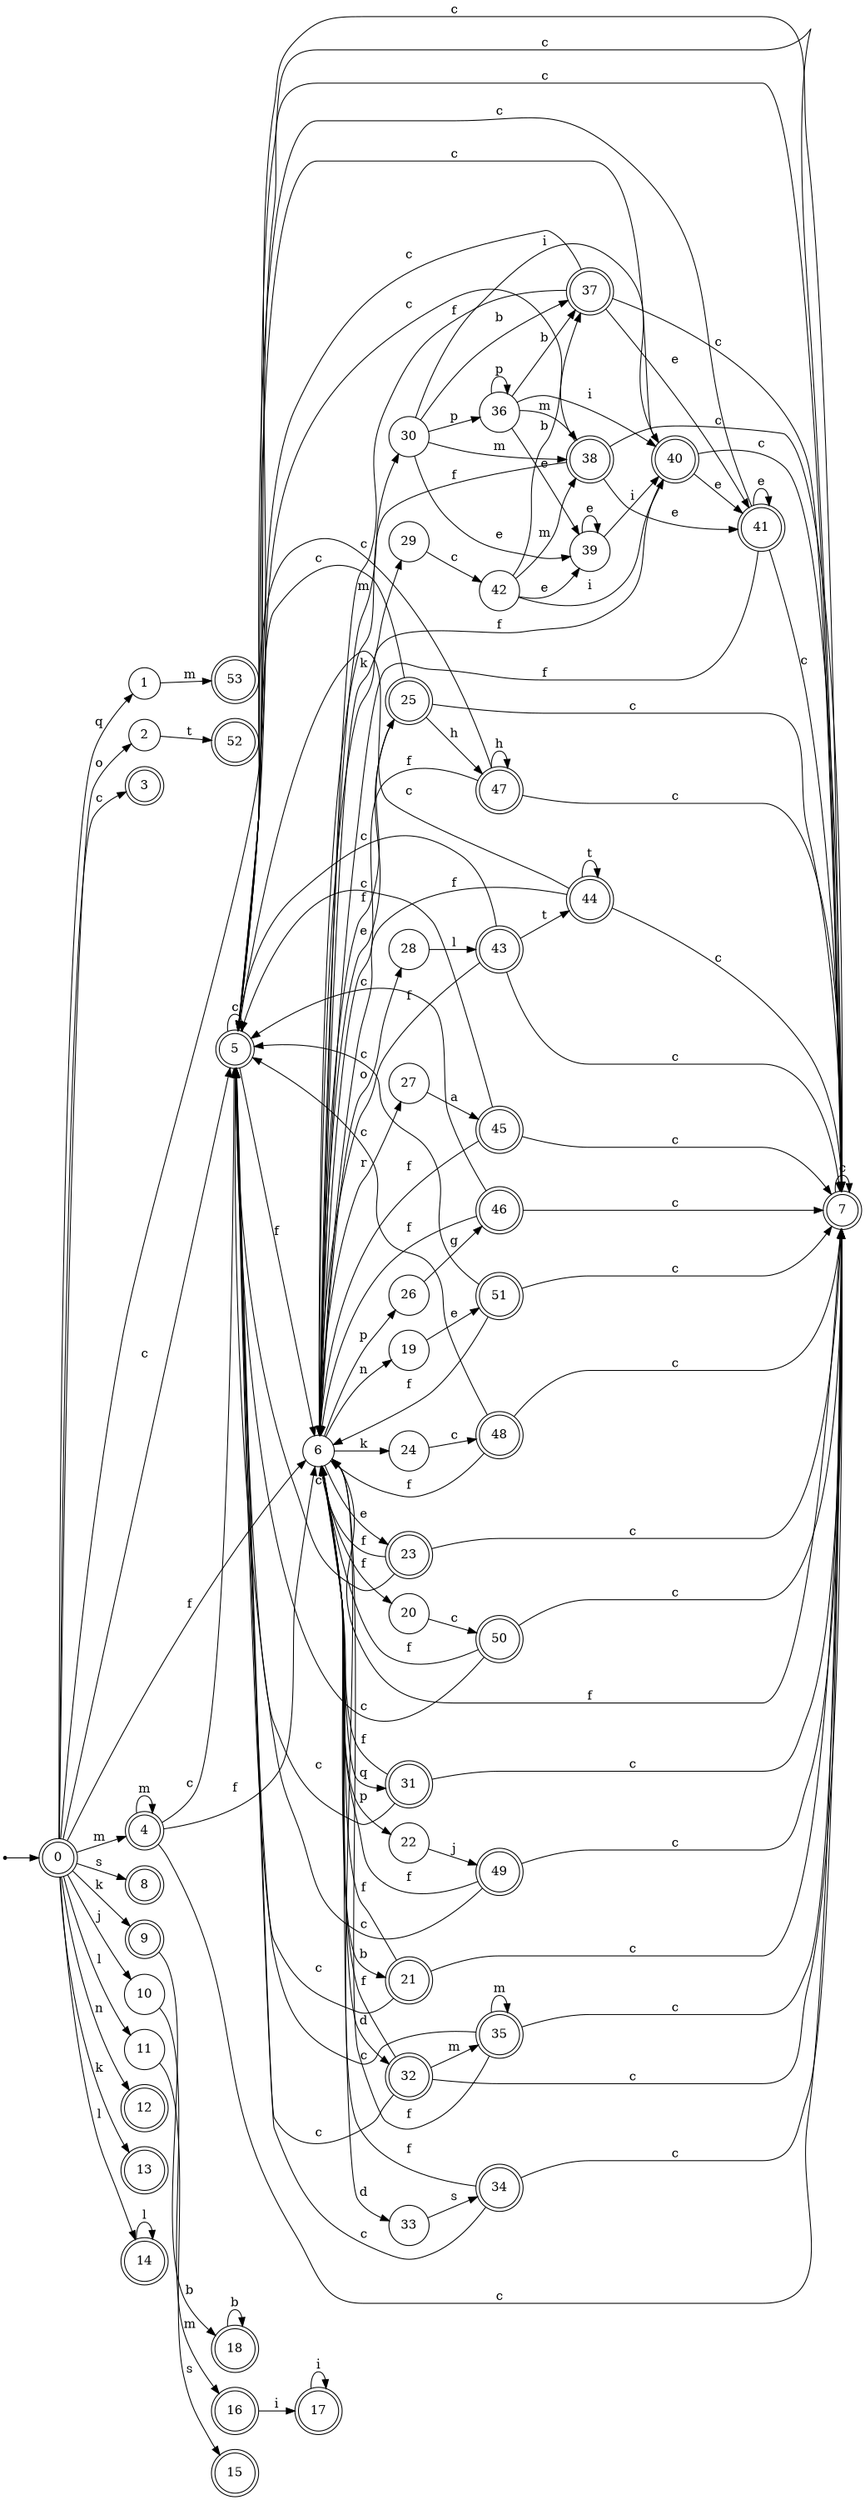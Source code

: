 digraph finite_state_machine {
rankdir=LR;
size="20,20";
node [shape = point]; "dummy0"
node [shape = doublecircle]; "0";"dummy0" -> "0";
node [shape = circle]; "1";
node [shape = circle]; "2";
node [shape = doublecircle]; "3";node [shape = doublecircle]; "4";node [shape = doublecircle]; "5";node [shape = circle]; "6";
node [shape = doublecircle]; "7";node [shape = doublecircle]; "8";node [shape = doublecircle]; "9";node [shape = circle]; "10";
node [shape = circle]; "11";
node [shape = doublecircle]; "12";node [shape = doublecircle]; "13";node [shape = doublecircle]; "14";node [shape = doublecircle]; "15";node [shape = doublecircle]; "16";node [shape = doublecircle]; "17";node [shape = doublecircle]; "18";node [shape = circle]; "19";
node [shape = circle]; "20";
node [shape = doublecircle]; "21";node [shape = circle]; "22";
node [shape = doublecircle]; "23";node [shape = circle]; "24";
node [shape = doublecircle]; "25";node [shape = circle]; "26";
node [shape = circle]; "27";
node [shape = circle]; "28";
node [shape = circle]; "29";
node [shape = circle]; "30";
node [shape = doublecircle]; "31";node [shape = doublecircle]; "32";node [shape = circle]; "33";
node [shape = doublecircle]; "34";node [shape = doublecircle]; "35";node [shape = circle]; "36";
node [shape = doublecircle]; "37";node [shape = doublecircle]; "38";node [shape = circle]; "39";
node [shape = doublecircle]; "40";node [shape = doublecircle]; "41";node [shape = circle]; "42";
node [shape = doublecircle]; "43";node [shape = doublecircle]; "44";node [shape = doublecircle]; "45";node [shape = doublecircle]; "46";node [shape = doublecircle]; "47";node [shape = doublecircle]; "48";node [shape = doublecircle]; "49";node [shape = doublecircle]; "50";node [shape = doublecircle]; "51";node [shape = doublecircle]; "52";node [shape = doublecircle]; "53";"0" -> "1" [label = "q"];
 "0" -> "2" [label = "o"];
 "0" -> "3" [label = "c"];
 "0" -> "5" [label = "c"];
 "0" -> "7" [label = "c"];
 "0" -> "4" [label = "m"];
 "0" -> "6" [label = "f"];
 "0" -> "8" [label = "s"];
 "0" -> "9" [label = "k"];
 "0" -> "13" [label = "k"];
 "0" -> "10" [label = "j"];
 "0" -> "11" [label = "l"];
 "0" -> "14" [label = "l"];
 "0" -> "12" [label = "n"];
 "14" -> "14" [label = "l"];
 "11" -> "15" [label = "s"];
 "10" -> "16" [label = "m"];
 "16" -> "17" [label = "i"];
 "17" -> "17" [label = "i"];
 "9" -> "18" [label = "b"];
 "18" -> "18" [label = "b"];
 "7" -> "5" [label = "c"];
 "7" -> "7" [label = "c"];
 "7" -> "6" [label = "f"];
 "6" -> "19" [label = "n"];
 "6" -> "20" [label = "f"];
 "6" -> "21" [label = "b"];
 "6" -> "26" [label = "p"];
 "6" -> "22" [label = "p"];
 "6" -> "25" [label = "e"];
 "6" -> "23" [label = "e"];
 "6" -> "24" [label = "k"];
 "6" -> "29" [label = "k"];
 "6" -> "27" [label = "r"];
 "6" -> "28" [label = "o"];
 "6" -> "30" [label = "m"];
 "6" -> "31" [label = "q"];
 "6" -> "32" [label = "d"];
 "6" -> "33" [label = "d"];
 "33" -> "34" [label = "s"];
 "34" -> "6" [label = "f"];
 "34" -> "5" [label = "c"];
 "34" -> "7" [label = "c"];
 "32" -> "35" [label = "m"];
 "32" -> "6" [label = "f"];
 "32" -> "5" [label = "c"];
 "32" -> "7" [label = "c"];
 "35" -> "35" [label = "m"];
 "35" -> "6" [label = "f"];
 "35" -> "5" [label = "c"];
 "35" -> "7" [label = "c"];
 "31" -> "6" [label = "f"];
 "31" -> "5" [label = "c"];
 "31" -> "7" [label = "c"];
 "30" -> "36" [label = "p"];
 "30" -> "37" [label = "b"];
 "30" -> "38" [label = "m"];
 "30" -> "39" [label = "e"];
 "30" -> "40" [label = "i"];
 "40" -> "41" [label = "e"];
 "40" -> "6" [label = "f"];
 "40" -> "5" [label = "c"];
 "40" -> "7" [label = "c"];
 "41" -> "41" [label = "e"];
 "41" -> "6" [label = "f"];
 "41" -> "5" [label = "c"];
 "41" -> "7" [label = "c"];
 "39" -> "39" [label = "e"];
 "39" -> "40" [label = "i"];
 "38" -> "41" [label = "e"];
 "38" -> "6" [label = "f"];
 "38" -> "5" [label = "c"];
 "38" -> "7" [label = "c"];
 "37" -> "41" [label = "e"];
 "37" -> "6" [label = "f"];
 "37" -> "5" [label = "c"];
 "37" -> "7" [label = "c"];
 "36" -> "36" [label = "p"];
 "36" -> "37" [label = "b"];
 "36" -> "38" [label = "m"];
 "36" -> "39" [label = "e"];
 "36" -> "40" [label = "i"];
 "29" -> "42" [label = "c"];
 "42" -> "37" [label = "b"];
 "42" -> "38" [label = "m"];
 "42" -> "39" [label = "e"];
 "42" -> "40" [label = "i"];
 "28" -> "43" [label = "l"];
 "43" -> "44" [label = "t"];
 "43" -> "6" [label = "f"];
 "43" -> "5" [label = "c"];
 "43" -> "7" [label = "c"];
 "44" -> "44" [label = "t"];
 "44" -> "6" [label = "f"];
 "44" -> "5" [label = "c"];
 "44" -> "7" [label = "c"];
 "27" -> "45" [label = "a"];
 "45" -> "6" [label = "f"];
 "45" -> "5" [label = "c"];
 "45" -> "7" [label = "c"];
 "26" -> "46" [label = "g"];
 "46" -> "6" [label = "f"];
 "46" -> "5" [label = "c"];
 "46" -> "7" [label = "c"];
 "25" -> "47" [label = "h"];
 "25" -> "6" [label = "f"];
 "25" -> "5" [label = "c"];
 "25" -> "7" [label = "c"];
 "47" -> "47" [label = "h"];
 "47" -> "6" [label = "f"];
 "47" -> "5" [label = "c"];
 "47" -> "7" [label = "c"];
 "24" -> "48" [label = "c"];
 "48" -> "6" [label = "f"];
 "48" -> "5" [label = "c"];
 "48" -> "7" [label = "c"];
 "23" -> "6" [label = "f"];
 "23" -> "5" [label = "c"];
 "23" -> "7" [label = "c"];
 "22" -> "49" [label = "j"];
 "49" -> "6" [label = "f"];
 "49" -> "5" [label = "c"];
 "49" -> "7" [label = "c"];
 "21" -> "6" [label = "f"];
 "21" -> "5" [label = "c"];
 "21" -> "7" [label = "c"];
 "20" -> "50" [label = "c"];
 "50" -> "6" [label = "f"];
 "50" -> "5" [label = "c"];
 "50" -> "7" [label = "c"];
 "19" -> "51" [label = "e"];
 "51" -> "6" [label = "f"];
 "51" -> "5" [label = "c"];
 "51" -> "7" [label = "c"];
 "5" -> "5" [label = "c"];
 "5" -> "7" [label = "c"];
 "5" -> "6" [label = "f"];
 "4" -> "4" [label = "m"];
 "4" -> "5" [label = "c"];
 "4" -> "7" [label = "c"];
 "4" -> "6" [label = "f"];
 "2" -> "52" [label = "t"];
 "1" -> "53" [label = "m"];
 }
